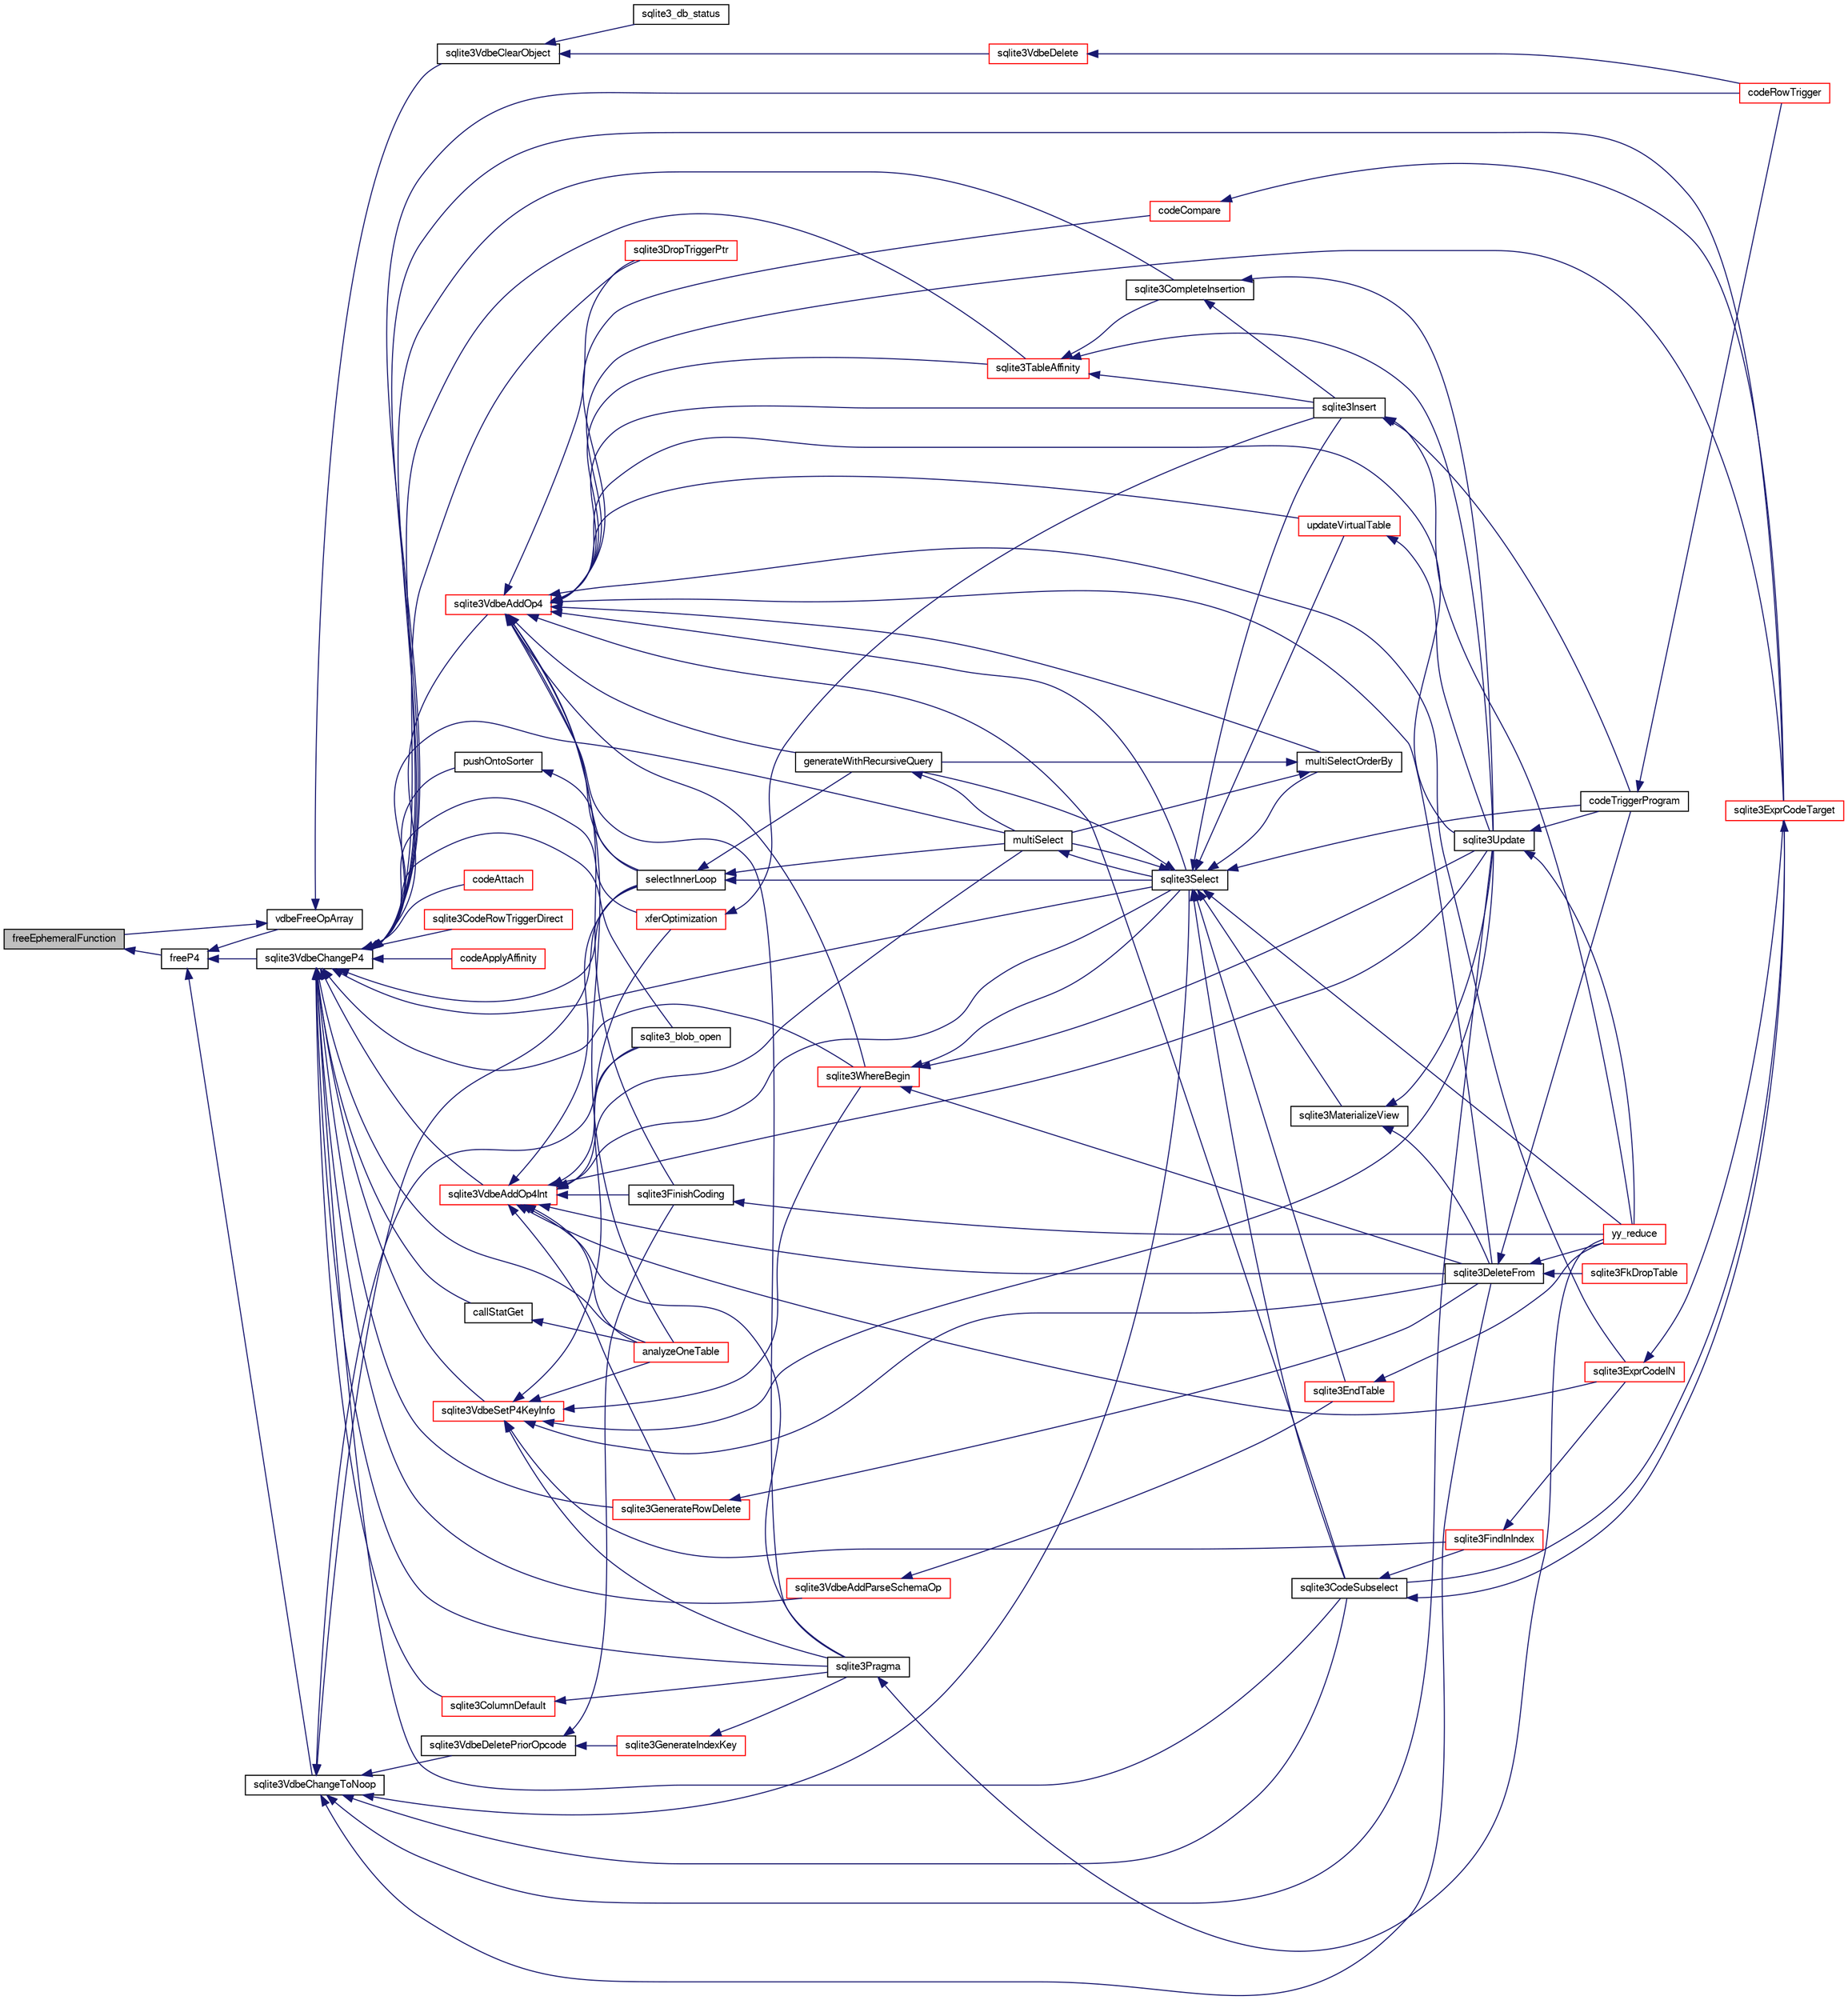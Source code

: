digraph "freeEphemeralFunction"
{
  edge [fontname="FreeSans",fontsize="10",labelfontname="FreeSans",labelfontsize="10"];
  node [fontname="FreeSans",fontsize="10",shape=record];
  rankdir="LR";
  Node118355 [label="freeEphemeralFunction",height=0.2,width=0.4,color="black", fillcolor="grey75", style="filled", fontcolor="black"];
  Node118355 -> Node118356 [dir="back",color="midnightblue",fontsize="10",style="solid",fontname="FreeSans"];
  Node118356 [label="freeP4",height=0.2,width=0.4,color="black", fillcolor="white", style="filled",URL="$sqlite3_8c.html#aa1ec8debef2a9be5fe36a3082fd3e0f9"];
  Node118356 -> Node118357 [dir="back",color="midnightblue",fontsize="10",style="solid",fontname="FreeSans"];
  Node118357 [label="vdbeFreeOpArray",height=0.2,width=0.4,color="black", fillcolor="white", style="filled",URL="$sqlite3_8c.html#affa26b190a34b8772c3f4a4d06866c50"];
  Node118357 -> Node118355 [dir="back",color="midnightblue",fontsize="10",style="solid",fontname="FreeSans"];
  Node118357 -> Node118358 [dir="back",color="midnightblue",fontsize="10",style="solid",fontname="FreeSans"];
  Node118358 [label="sqlite3VdbeClearObject",height=0.2,width=0.4,color="black", fillcolor="white", style="filled",URL="$sqlite3_8c.html#aa36c8bd3814c4923416d35ef3454f979"];
  Node118358 -> Node118359 [dir="back",color="midnightblue",fontsize="10",style="solid",fontname="FreeSans"];
  Node118359 [label="sqlite3_db_status",height=0.2,width=0.4,color="black", fillcolor="white", style="filled",URL="$sqlite3_8h.html#ab64e8333313ee2e44116842711818940"];
  Node118358 -> Node118360 [dir="back",color="midnightblue",fontsize="10",style="solid",fontname="FreeSans"];
  Node118360 [label="sqlite3VdbeDelete",height=0.2,width=0.4,color="red", fillcolor="white", style="filled",URL="$sqlite3_8c.html#ace82a1f75873a6609067d0f572120e47"];
  Node118360 -> Node118413 [dir="back",color="midnightblue",fontsize="10",style="solid",fontname="FreeSans"];
  Node118413 [label="codeRowTrigger",height=0.2,width=0.4,color="red", fillcolor="white", style="filled",URL="$sqlite3_8c.html#a463cea5aaaf388b560b206570a0022fc"];
  Node118356 -> Node118621 [dir="back",color="midnightblue",fontsize="10",style="solid",fontname="FreeSans"];
  Node118621 [label="sqlite3VdbeChangeToNoop",height=0.2,width=0.4,color="black", fillcolor="white", style="filled",URL="$sqlite3_8c.html#a807e82d6627750b2fa4685812da68a9d"];
  Node118621 -> Node118622 [dir="back",color="midnightblue",fontsize="10",style="solid",fontname="FreeSans"];
  Node118622 [label="sqlite3VdbeDeletePriorOpcode",height=0.2,width=0.4,color="black", fillcolor="white", style="filled",URL="$sqlite3_8c.html#a8d0b65afd7accc6358fafa417db050b3"];
  Node118622 -> Node118465 [dir="back",color="midnightblue",fontsize="10",style="solid",fontname="FreeSans"];
  Node118465 [label="sqlite3FinishCoding",height=0.2,width=0.4,color="black", fillcolor="white", style="filled",URL="$sqlite3_8c.html#a651bc5b446c276c092705856d995b278"];
  Node118465 -> Node118395 [dir="back",color="midnightblue",fontsize="10",style="solid",fontname="FreeSans"];
  Node118395 [label="yy_reduce",height=0.2,width=0.4,color="red", fillcolor="white", style="filled",URL="$sqlite3_8c.html#a7c419a9b25711c666a9a2449ef377f14"];
  Node118622 -> Node118453 [dir="back",color="midnightblue",fontsize="10",style="solid",fontname="FreeSans"];
  Node118453 [label="sqlite3GenerateIndexKey",height=0.2,width=0.4,color="red", fillcolor="white", style="filled",URL="$sqlite3_8c.html#ab85ac93d5c5e6760f45f07897be7f272"];
  Node118453 -> Node118443 [dir="back",color="midnightblue",fontsize="10",style="solid",fontname="FreeSans"];
  Node118443 [label="sqlite3Pragma",height=0.2,width=0.4,color="black", fillcolor="white", style="filled",URL="$sqlite3_8c.html#a111391370f58f8e6a6eca51fd34d62ed"];
  Node118443 -> Node118395 [dir="back",color="midnightblue",fontsize="10",style="solid",fontname="FreeSans"];
  Node118621 -> Node118364 [dir="back",color="midnightblue",fontsize="10",style="solid",fontname="FreeSans"];
  Node118364 [label="sqlite3_blob_open",height=0.2,width=0.4,color="black", fillcolor="white", style="filled",URL="$sqlite3_8h.html#adb8ad839a5bdd62a43785132bc7dd518"];
  Node118621 -> Node118445 [dir="back",color="midnightblue",fontsize="10",style="solid",fontname="FreeSans"];
  Node118445 [label="sqlite3CodeSubselect",height=0.2,width=0.4,color="black", fillcolor="white", style="filled",URL="$sqlite3_8c.html#aa69b46d2204a1d1b110107a1be12ee0c"];
  Node118445 -> Node118446 [dir="back",color="midnightblue",fontsize="10",style="solid",fontname="FreeSans"];
  Node118446 [label="sqlite3FindInIndex",height=0.2,width=0.4,color="red", fillcolor="white", style="filled",URL="$sqlite3_8c.html#af7d8c56ab0231f44bb5f87b3fafeffb2"];
  Node118446 -> Node118447 [dir="back",color="midnightblue",fontsize="10",style="solid",fontname="FreeSans"];
  Node118447 [label="sqlite3ExprCodeIN",height=0.2,width=0.4,color="red", fillcolor="white", style="filled",URL="$sqlite3_8c.html#ad9cf4f5b5ffb90c24a4a0900c8626193"];
  Node118447 -> Node118448 [dir="back",color="midnightblue",fontsize="10",style="solid",fontname="FreeSans"];
  Node118448 [label="sqlite3ExprCodeTarget",height=0.2,width=0.4,color="red", fillcolor="white", style="filled",URL="$sqlite3_8c.html#a4f308397a0a3ed299ed31aaa1ae2a293"];
  Node118448 -> Node118445 [dir="back",color="midnightblue",fontsize="10",style="solid",fontname="FreeSans"];
  Node118445 -> Node118448 [dir="back",color="midnightblue",fontsize="10",style="solid",fontname="FreeSans"];
  Node118621 -> Node118410 [dir="back",color="midnightblue",fontsize="10",style="solid",fontname="FreeSans"];
  Node118410 [label="sqlite3DeleteFrom",height=0.2,width=0.4,color="black", fillcolor="white", style="filled",URL="$sqlite3_8c.html#ab9b4b45349188b49eabb23f94608a091"];
  Node118410 -> Node118411 [dir="back",color="midnightblue",fontsize="10",style="solid",fontname="FreeSans"];
  Node118411 [label="sqlite3FkDropTable",height=0.2,width=0.4,color="red", fillcolor="white", style="filled",URL="$sqlite3_8c.html#a1218c6fc74e89152ceaa4760e82f5ef9"];
  Node118410 -> Node118412 [dir="back",color="midnightblue",fontsize="10",style="solid",fontname="FreeSans"];
  Node118412 [label="codeTriggerProgram",height=0.2,width=0.4,color="black", fillcolor="white", style="filled",URL="$sqlite3_8c.html#a120801f59d9281d201d2ff4b2606836e"];
  Node118412 -> Node118413 [dir="back",color="midnightblue",fontsize="10",style="solid",fontname="FreeSans"];
  Node118410 -> Node118395 [dir="back",color="midnightblue",fontsize="10",style="solid",fontname="FreeSans"];
  Node118621 -> Node118473 [dir="back",color="midnightblue",fontsize="10",style="solid",fontname="FreeSans"];
  Node118473 [label="selectInnerLoop",height=0.2,width=0.4,color="black", fillcolor="white", style="filled",URL="$sqlite3_8c.html#ababe0933661ebe67eb0e6074bb1fd411"];
  Node118473 -> Node118467 [dir="back",color="midnightblue",fontsize="10",style="solid",fontname="FreeSans"];
  Node118467 [label="generateWithRecursiveQuery",height=0.2,width=0.4,color="black", fillcolor="white", style="filled",URL="$sqlite3_8c.html#ade2c3663fa9c3b9676507984b9483942"];
  Node118467 -> Node118468 [dir="back",color="midnightblue",fontsize="10",style="solid",fontname="FreeSans"];
  Node118468 [label="multiSelect",height=0.2,width=0.4,color="black", fillcolor="white", style="filled",URL="$sqlite3_8c.html#a6456c61f3d9b2389738753cedfa24fa7"];
  Node118468 -> Node118444 [dir="back",color="midnightblue",fontsize="10",style="solid",fontname="FreeSans"];
  Node118444 [label="sqlite3Select",height=0.2,width=0.4,color="black", fillcolor="white", style="filled",URL="$sqlite3_8c.html#a2465ee8c956209ba4b272477b7c21a45"];
  Node118444 -> Node118445 [dir="back",color="midnightblue",fontsize="10",style="solid",fontname="FreeSans"];
  Node118444 -> Node118407 [dir="back",color="midnightblue",fontsize="10",style="solid",fontname="FreeSans"];
  Node118407 [label="sqlite3EndTable",height=0.2,width=0.4,color="red", fillcolor="white", style="filled",URL="$sqlite3_8c.html#a7b5f2c66c0f0b6f819d970ca389768b0"];
  Node118407 -> Node118395 [dir="back",color="midnightblue",fontsize="10",style="solid",fontname="FreeSans"];
  Node118444 -> Node118485 [dir="back",color="midnightblue",fontsize="10",style="solid",fontname="FreeSans"];
  Node118485 [label="sqlite3MaterializeView",height=0.2,width=0.4,color="black", fillcolor="white", style="filled",URL="$sqlite3_8c.html#a4557984b0b75f998fb0c3f231c9b1def"];
  Node118485 -> Node118410 [dir="back",color="midnightblue",fontsize="10",style="solid",fontname="FreeSans"];
  Node118485 -> Node118420 [dir="back",color="midnightblue",fontsize="10",style="solid",fontname="FreeSans"];
  Node118420 [label="sqlite3Update",height=0.2,width=0.4,color="black", fillcolor="white", style="filled",URL="$sqlite3_8c.html#ac5aa67c46e8cc8174566fabe6809fafa"];
  Node118420 -> Node118412 [dir="back",color="midnightblue",fontsize="10",style="solid",fontname="FreeSans"];
  Node118420 -> Node118395 [dir="back",color="midnightblue",fontsize="10",style="solid",fontname="FreeSans"];
  Node118444 -> Node118419 [dir="back",color="midnightblue",fontsize="10",style="solid",fontname="FreeSans"];
  Node118419 [label="sqlite3Insert",height=0.2,width=0.4,color="black", fillcolor="white", style="filled",URL="$sqlite3_8c.html#a5b17c9c2000bae6bdff8e6be48d7dc2b"];
  Node118419 -> Node118412 [dir="back",color="midnightblue",fontsize="10",style="solid",fontname="FreeSans"];
  Node118419 -> Node118395 [dir="back",color="midnightblue",fontsize="10",style="solid",fontname="FreeSans"];
  Node118444 -> Node118467 [dir="back",color="midnightblue",fontsize="10",style="solid",fontname="FreeSans"];
  Node118444 -> Node118468 [dir="back",color="midnightblue",fontsize="10",style="solid",fontname="FreeSans"];
  Node118444 -> Node118469 [dir="back",color="midnightblue",fontsize="10",style="solid",fontname="FreeSans"];
  Node118469 [label="multiSelectOrderBy",height=0.2,width=0.4,color="black", fillcolor="white", style="filled",URL="$sqlite3_8c.html#afcdb8488c6f4dfdadaf9f04bca35b808"];
  Node118469 -> Node118467 [dir="back",color="midnightblue",fontsize="10",style="solid",fontname="FreeSans"];
  Node118469 -> Node118468 [dir="back",color="midnightblue",fontsize="10",style="solid",fontname="FreeSans"];
  Node118444 -> Node118412 [dir="back",color="midnightblue",fontsize="10",style="solid",fontname="FreeSans"];
  Node118444 -> Node118486 [dir="back",color="midnightblue",fontsize="10",style="solid",fontname="FreeSans"];
  Node118486 [label="updateVirtualTable",height=0.2,width=0.4,color="red", fillcolor="white", style="filled",URL="$sqlite3_8c.html#a740220531db9293c39a2cdd7da3f74e1"];
  Node118486 -> Node118420 [dir="back",color="midnightblue",fontsize="10",style="solid",fontname="FreeSans"];
  Node118444 -> Node118395 [dir="back",color="midnightblue",fontsize="10",style="solid",fontname="FreeSans"];
  Node118473 -> Node118468 [dir="back",color="midnightblue",fontsize="10",style="solid",fontname="FreeSans"];
  Node118473 -> Node118444 [dir="back",color="midnightblue",fontsize="10",style="solid",fontname="FreeSans"];
  Node118621 -> Node118444 [dir="back",color="midnightblue",fontsize="10",style="solid",fontname="FreeSans"];
  Node118621 -> Node118420 [dir="back",color="midnightblue",fontsize="10",style="solid",fontname="FreeSans"];
  Node118356 -> Node118623 [dir="back",color="midnightblue",fontsize="10",style="solid",fontname="FreeSans"];
  Node118623 [label="sqlite3VdbeChangeP4",height=0.2,width=0.4,color="black", fillcolor="white", style="filled",URL="$sqlite3_8c.html#add0d891a062d044a0c7e6fc072702830"];
  Node118623 -> Node118624 [dir="back",color="midnightblue",fontsize="10",style="solid",fontname="FreeSans"];
  Node118624 [label="sqlite3VdbeAddOp4",height=0.2,width=0.4,color="red", fillcolor="white", style="filled",URL="$sqlite3_8c.html#a739d7a47b1c11779283b7797ea7e1d4d"];
  Node118624 -> Node118625 [dir="back",color="midnightblue",fontsize="10",style="solid",fontname="FreeSans"];
  Node118625 [label="codeCompare",height=0.2,width=0.4,color="red", fillcolor="white", style="filled",URL="$sqlite3_8c.html#a8cca26a71db22ffabf292736aefd31a9"];
  Node118625 -> Node118448 [dir="back",color="midnightblue",fontsize="10",style="solid",fontname="FreeSans"];
  Node118624 -> Node118445 [dir="back",color="midnightblue",fontsize="10",style="solid",fontname="FreeSans"];
  Node118624 -> Node118447 [dir="back",color="midnightblue",fontsize="10",style="solid",fontname="FreeSans"];
  Node118624 -> Node118448 [dir="back",color="midnightblue",fontsize="10",style="solid",fontname="FreeSans"];
  Node118624 -> Node118629 [dir="back",color="midnightblue",fontsize="10",style="solid",fontname="FreeSans"];
  Node118629 [label="analyzeOneTable",height=0.2,width=0.4,color="red", fillcolor="white", style="filled",URL="$sqlite3_8c.html#a31d4182bf855943a5d0526dbb4987803"];
  Node118624 -> Node118465 [dir="back",color="midnightblue",fontsize="10",style="solid",fontname="FreeSans"];
  Node118624 -> Node118410 [dir="back",color="midnightblue",fontsize="10",style="solid",fontname="FreeSans"];
  Node118624 -> Node118636 [dir="back",color="midnightblue",fontsize="10",style="solid",fontname="FreeSans"];
  Node118636 [label="sqlite3TableAffinity",height=0.2,width=0.4,color="red", fillcolor="white", style="filled",URL="$sqlite3_8c.html#abf99b52a40a6c443cf9936ac485db087"];
  Node118636 -> Node118419 [dir="back",color="midnightblue",fontsize="10",style="solid",fontname="FreeSans"];
  Node118636 -> Node118637 [dir="back",color="midnightblue",fontsize="10",style="solid",fontname="FreeSans"];
  Node118637 [label="sqlite3CompleteInsertion",height=0.2,width=0.4,color="black", fillcolor="white", style="filled",URL="$sqlite3_8c.html#a782d99c5a597a450d4361d87d93e59f5"];
  Node118637 -> Node118419 [dir="back",color="midnightblue",fontsize="10",style="solid",fontname="FreeSans"];
  Node118637 -> Node118420 [dir="back",color="midnightblue",fontsize="10",style="solid",fontname="FreeSans"];
  Node118636 -> Node118420 [dir="back",color="midnightblue",fontsize="10",style="solid",fontname="FreeSans"];
  Node118624 -> Node118419 [dir="back",color="midnightblue",fontsize="10",style="solid",fontname="FreeSans"];
  Node118624 -> Node118443 [dir="back",color="midnightblue",fontsize="10",style="solid",fontname="FreeSans"];
  Node118624 -> Node118473 [dir="back",color="midnightblue",fontsize="10",style="solid",fontname="FreeSans"];
  Node118624 -> Node118467 [dir="back",color="midnightblue",fontsize="10",style="solid",fontname="FreeSans"];
  Node118624 -> Node118469 [dir="back",color="midnightblue",fontsize="10",style="solid",fontname="FreeSans"];
  Node118624 -> Node118444 [dir="back",color="midnightblue",fontsize="10",style="solid",fontname="FreeSans"];
  Node118624 -> Node118647 [dir="back",color="midnightblue",fontsize="10",style="solid",fontname="FreeSans"];
  Node118647 [label="sqlite3DropTriggerPtr",height=0.2,width=0.4,color="red", fillcolor="white", style="filled",URL="$sqlite3_8c.html#aa3a84617bfc76be1c61c27fc2b6d0b17"];
  Node118624 -> Node118420 [dir="back",color="midnightblue",fontsize="10",style="solid",fontname="FreeSans"];
  Node118624 -> Node118486 [dir="back",color="midnightblue",fontsize="10",style="solid",fontname="FreeSans"];
  Node118624 -> Node118460 [dir="back",color="midnightblue",fontsize="10",style="solid",fontname="FreeSans"];
  Node118460 [label="sqlite3WhereBegin",height=0.2,width=0.4,color="red", fillcolor="white", style="filled",URL="$sqlite3_8c.html#acad049f5c9a96a8118cffd5e5ce89f7c"];
  Node118460 -> Node118410 [dir="back",color="midnightblue",fontsize="10",style="solid",fontname="FreeSans"];
  Node118460 -> Node118444 [dir="back",color="midnightblue",fontsize="10",style="solid",fontname="FreeSans"];
  Node118460 -> Node118420 [dir="back",color="midnightblue",fontsize="10",style="solid",fontname="FreeSans"];
  Node118623 -> Node118649 [dir="back",color="midnightblue",fontsize="10",style="solid",fontname="FreeSans"];
  Node118649 [label="sqlite3VdbeAddParseSchemaOp",height=0.2,width=0.4,color="red", fillcolor="white", style="filled",URL="$sqlite3_8c.html#a52c71cba3d53e0eb5c0c785ef9a7ec8f"];
  Node118649 -> Node118407 [dir="back",color="midnightblue",fontsize="10",style="solid",fontname="FreeSans"];
  Node118623 -> Node118650 [dir="back",color="midnightblue",fontsize="10",style="solid",fontname="FreeSans"];
  Node118650 [label="sqlite3VdbeAddOp4Int",height=0.2,width=0.4,color="red", fillcolor="white", style="filled",URL="$sqlite3_8c.html#afff63410071bb7015a6392d8a7704b43"];
  Node118650 -> Node118364 [dir="back",color="midnightblue",fontsize="10",style="solid",fontname="FreeSans"];
  Node118650 -> Node118447 [dir="back",color="midnightblue",fontsize="10",style="solid",fontname="FreeSans"];
  Node118650 -> Node118629 [dir="back",color="midnightblue",fontsize="10",style="solid",fontname="FreeSans"];
  Node118650 -> Node118465 [dir="back",color="midnightblue",fontsize="10",style="solid",fontname="FreeSans"];
  Node118650 -> Node118410 [dir="back",color="midnightblue",fontsize="10",style="solid",fontname="FreeSans"];
  Node118650 -> Node118417 [dir="back",color="midnightblue",fontsize="10",style="solid",fontname="FreeSans"];
  Node118417 [label="sqlite3GenerateRowDelete",height=0.2,width=0.4,color="red", fillcolor="white", style="filled",URL="$sqlite3_8c.html#a2c76cbf3027fc18fdbb8cb4cd96b77d9"];
  Node118417 -> Node118410 [dir="back",color="midnightblue",fontsize="10",style="solid",fontname="FreeSans"];
  Node118650 -> Node118443 [dir="back",color="midnightblue",fontsize="10",style="solid",fontname="FreeSans"];
  Node118650 -> Node118473 [dir="back",color="midnightblue",fontsize="10",style="solid",fontname="FreeSans"];
  Node118650 -> Node118468 [dir="back",color="midnightblue",fontsize="10",style="solid",fontname="FreeSans"];
  Node118650 -> Node118444 [dir="back",color="midnightblue",fontsize="10",style="solid",fontname="FreeSans"];
  Node118650 -> Node118420 [dir="back",color="midnightblue",fontsize="10",style="solid",fontname="FreeSans"];
  Node118623 -> Node118655 [dir="back",color="midnightblue",fontsize="10",style="solid",fontname="FreeSans"];
  Node118655 [label="sqlite3VdbeSetP4KeyInfo",height=0.2,width=0.4,color="red", fillcolor="white", style="filled",URL="$sqlite3_8c.html#a342090b36fbf7fdace2a23b8efca030c"];
  Node118655 -> Node118446 [dir="back",color="midnightblue",fontsize="10",style="solid",fontname="FreeSans"];
  Node118655 -> Node118629 [dir="back",color="midnightblue",fontsize="10",style="solid",fontname="FreeSans"];
  Node118655 -> Node118410 [dir="back",color="midnightblue",fontsize="10",style="solid",fontname="FreeSans"];
  Node118655 -> Node118424 [dir="back",color="midnightblue",fontsize="10",style="solid",fontname="FreeSans"];
  Node118424 [label="xferOptimization",height=0.2,width=0.4,color="red", fillcolor="white", style="filled",URL="$sqlite3_8c.html#ae85c90f7d064fe83f4ed930e708855d2"];
  Node118424 -> Node118419 [dir="back",color="midnightblue",fontsize="10",style="solid",fontname="FreeSans"];
  Node118655 -> Node118443 [dir="back",color="midnightblue",fontsize="10",style="solid",fontname="FreeSans"];
  Node118655 -> Node118420 [dir="back",color="midnightblue",fontsize="10",style="solid",fontname="FreeSans"];
  Node118655 -> Node118460 [dir="back",color="midnightblue",fontsize="10",style="solid",fontname="FreeSans"];
  Node118623 -> Node118364 [dir="back",color="midnightblue",fontsize="10",style="solid",fontname="FreeSans"];
  Node118623 -> Node118445 [dir="back",color="midnightblue",fontsize="10",style="solid",fontname="FreeSans"];
  Node118623 -> Node118448 [dir="back",color="midnightblue",fontsize="10",style="solid",fontname="FreeSans"];
  Node118623 -> Node118656 [dir="back",color="midnightblue",fontsize="10",style="solid",fontname="FreeSans"];
  Node118656 [label="callStatGet",height=0.2,width=0.4,color="black", fillcolor="white", style="filled",URL="$sqlite3_8c.html#aae801ecb4e01d271d64f1419f7ba0cfc"];
  Node118656 -> Node118629 [dir="back",color="midnightblue",fontsize="10",style="solid",fontname="FreeSans"];
  Node118623 -> Node118629 [dir="back",color="midnightblue",fontsize="10",style="solid",fontname="FreeSans"];
  Node118623 -> Node118436 [dir="back",color="midnightblue",fontsize="10",style="solid",fontname="FreeSans"];
  Node118436 [label="codeAttach",height=0.2,width=0.4,color="red", fillcolor="white", style="filled",URL="$sqlite3_8c.html#ade4e9e30d828a19c191fdcb098676d5b"];
  Node118623 -> Node118417 [dir="back",color="midnightblue",fontsize="10",style="solid",fontname="FreeSans"];
  Node118623 -> Node118636 [dir="back",color="midnightblue",fontsize="10",style="solid",fontname="FreeSans"];
  Node118623 -> Node118637 [dir="back",color="midnightblue",fontsize="10",style="solid",fontname="FreeSans"];
  Node118623 -> Node118424 [dir="back",color="midnightblue",fontsize="10",style="solid",fontname="FreeSans"];
  Node118623 -> Node118443 [dir="back",color="midnightblue",fontsize="10",style="solid",fontname="FreeSans"];
  Node118623 -> Node118472 [dir="back",color="midnightblue",fontsize="10",style="solid",fontname="FreeSans"];
  Node118472 [label="pushOntoSorter",height=0.2,width=0.4,color="black", fillcolor="white", style="filled",URL="$sqlite3_8c.html#a4555397beb584a386e7739cf022a6651"];
  Node118472 -> Node118473 [dir="back",color="midnightblue",fontsize="10",style="solid",fontname="FreeSans"];
  Node118623 -> Node118473 [dir="back",color="midnightblue",fontsize="10",style="solid",fontname="FreeSans"];
  Node118623 -> Node118468 [dir="back",color="midnightblue",fontsize="10",style="solid",fontname="FreeSans"];
  Node118623 -> Node118444 [dir="back",color="midnightblue",fontsize="10",style="solid",fontname="FreeSans"];
  Node118623 -> Node118647 [dir="back",color="midnightblue",fontsize="10",style="solid",fontname="FreeSans"];
  Node118623 -> Node118413 [dir="back",color="midnightblue",fontsize="10",style="solid",fontname="FreeSans"];
  Node118623 -> Node118415 [dir="back",color="midnightblue",fontsize="10",style="solid",fontname="FreeSans"];
  Node118415 [label="sqlite3CodeRowTriggerDirect",height=0.2,width=0.4,color="red", fillcolor="white", style="filled",URL="$sqlite3_8c.html#ad92829f9001bcf89a0299dad5a48acd4"];
  Node118623 -> Node118657 [dir="back",color="midnightblue",fontsize="10",style="solid",fontname="FreeSans"];
  Node118657 [label="sqlite3ColumnDefault",height=0.2,width=0.4,color="red", fillcolor="white", style="filled",URL="$sqlite3_8c.html#a59f47949957801afdf53735549eacc7d"];
  Node118657 -> Node118443 [dir="back",color="midnightblue",fontsize="10",style="solid",fontname="FreeSans"];
  Node118623 -> Node118660 [dir="back",color="midnightblue",fontsize="10",style="solid",fontname="FreeSans"];
  Node118660 [label="codeApplyAffinity",height=0.2,width=0.4,color="red", fillcolor="white", style="filled",URL="$sqlite3_8c.html#a3b3a683e750abead3da9b53dd7d373d4"];
  Node118623 -> Node118460 [dir="back",color="midnightblue",fontsize="10",style="solid",fontname="FreeSans"];
}
